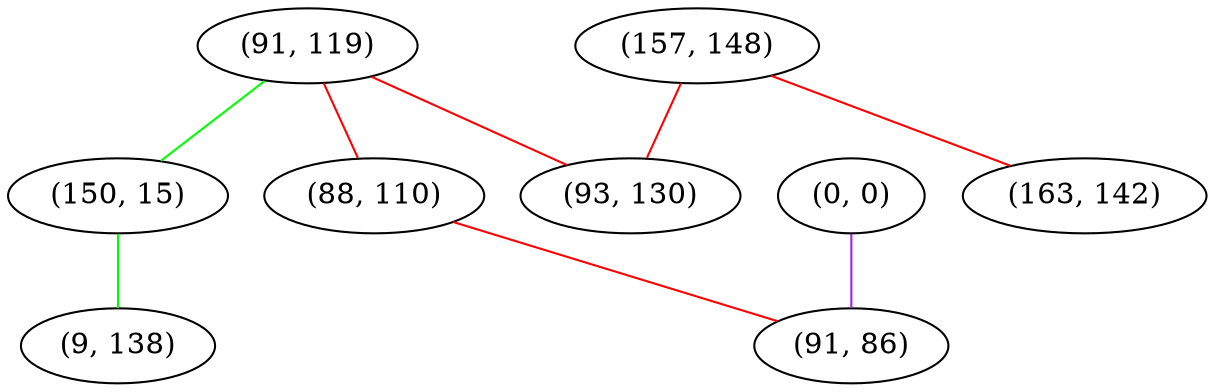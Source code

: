 graph "" {
"(91, 119)";
"(0, 0)";
"(157, 148)";
"(150, 15)";
"(9, 138)";
"(88, 110)";
"(93, 130)";
"(91, 86)";
"(163, 142)";
"(91, 119)" -- "(93, 130)"  [color=red, key=0, weight=1];
"(91, 119)" -- "(150, 15)"  [color=green, key=0, weight=2];
"(91, 119)" -- "(88, 110)"  [color=red, key=0, weight=1];
"(0, 0)" -- "(91, 86)"  [color=purple, key=0, weight=4];
"(157, 148)" -- "(93, 130)"  [color=red, key=0, weight=1];
"(157, 148)" -- "(163, 142)"  [color=red, key=0, weight=1];
"(150, 15)" -- "(9, 138)"  [color=green, key=0, weight=2];
"(88, 110)" -- "(91, 86)"  [color=red, key=0, weight=1];
}
